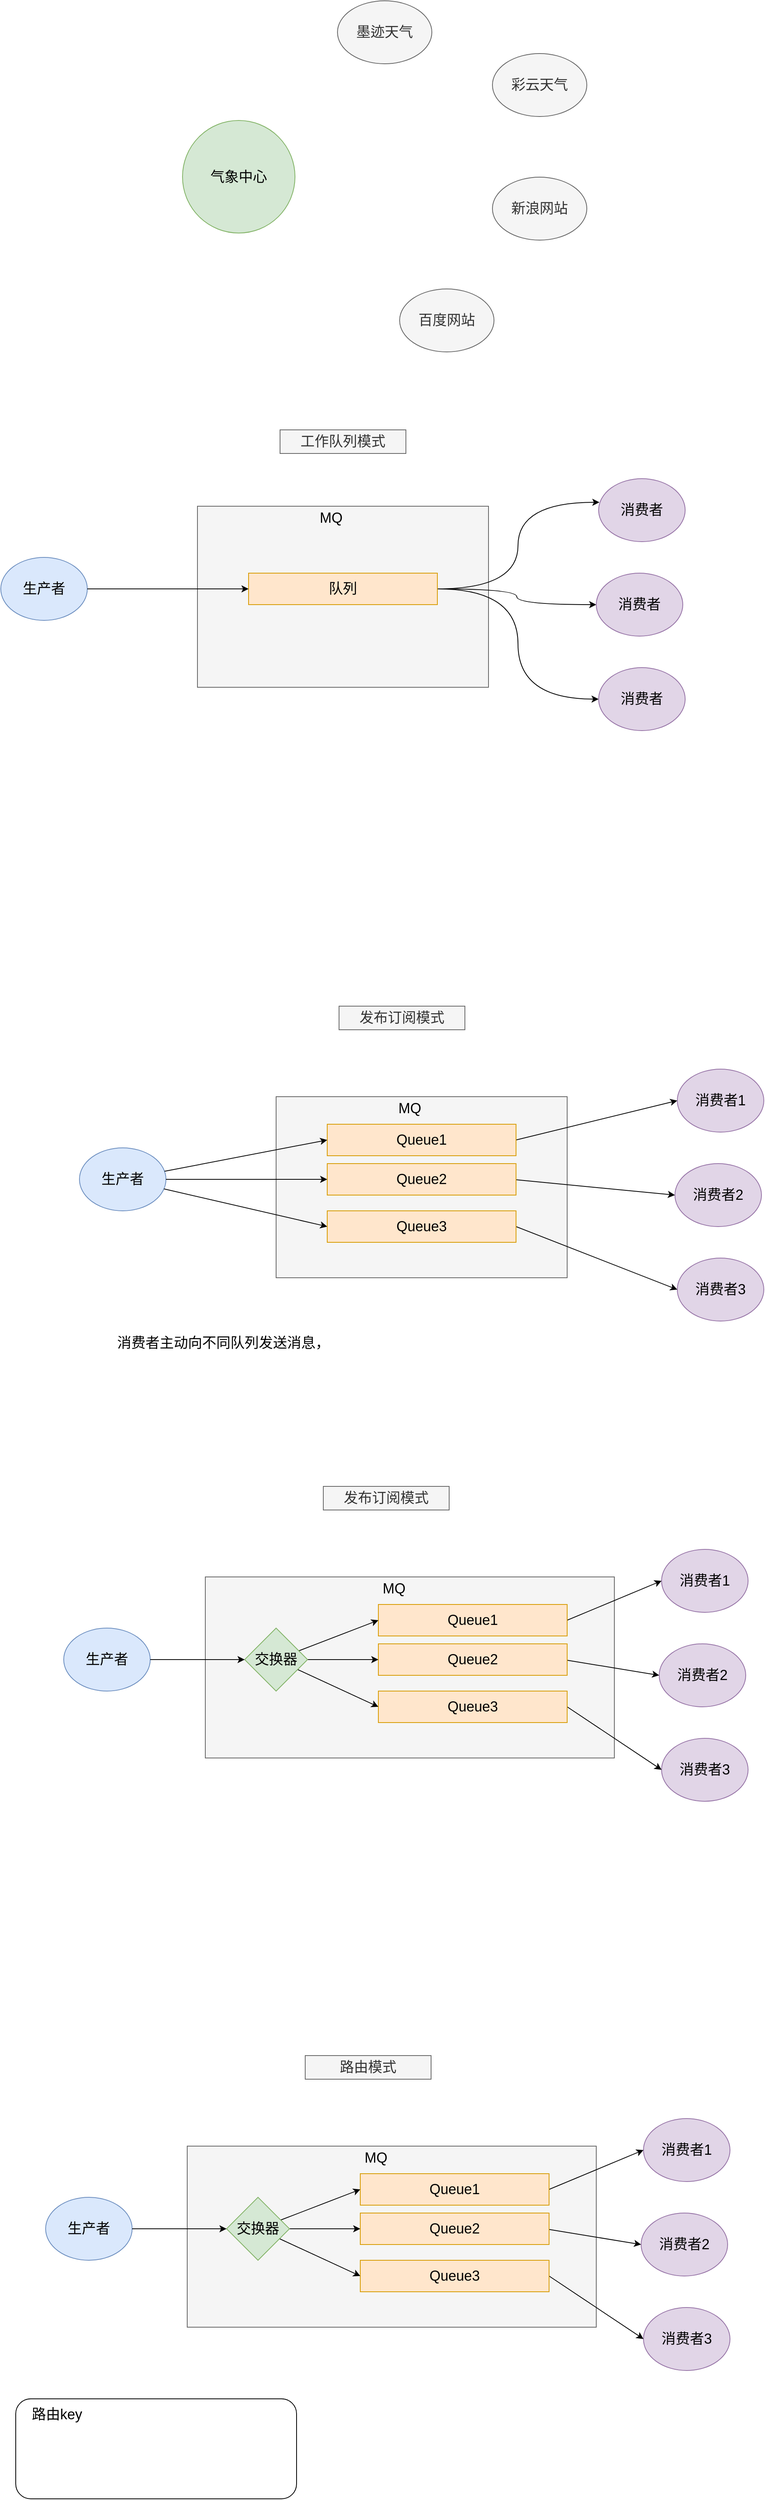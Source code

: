 <mxfile version="20.8.10" type="device"><diagram name="第 1 页" id="iHhxASBcY3z9L_wjy-Cj"><mxGraphModel dx="1834" dy="1236" grid="0" gridSize="10" guides="1" tooltips="1" connect="1" arrows="1" fold="1" page="0" pageScale="1" pageWidth="827" pageHeight="1169" math="0" shadow="0"><root><mxCell id="0"/><mxCell id="1" parent="0"/><mxCell id="7a30xrNSBR1SkTIDTkpb-1" value="&lt;font style=&quot;font-size: 18px;&quot;&gt;生产者&lt;/font&gt;" style="ellipse;whiteSpace=wrap;html=1;fillColor=#dae8fc;strokeColor=#6c8ebf;" vertex="1" parent="1"><mxGeometry x="-40" y="310" width="110" height="80" as="geometry"/></mxCell><mxCell id="7a30xrNSBR1SkTIDTkpb-2" value="&lt;font style=&quot;font-size: 18px;&quot;&gt;消费者&lt;/font&gt;" style="ellipse;whiteSpace=wrap;html=1;fillColor=#e1d5e7;strokeColor=#9673a6;" vertex="1" parent="1"><mxGeometry x="720" y="210" width="110" height="80" as="geometry"/></mxCell><mxCell id="7a30xrNSBR1SkTIDTkpb-4" value="" style="rounded=0;whiteSpace=wrap;html=1;fontSize=18;fillColor=#f5f5f5;fontColor=#333333;strokeColor=#666666;" vertex="1" parent="1"><mxGeometry x="210" y="245" width="370" height="230" as="geometry"/></mxCell><mxCell id="7a30xrNSBR1SkTIDTkpb-5" value="MQ" style="text;html=1;strokeColor=none;fillColor=none;align=center;verticalAlign=middle;whiteSpace=wrap;rounded=0;fontSize=18;" vertex="1" parent="1"><mxGeometry x="350" y="245" width="60" height="30" as="geometry"/></mxCell><mxCell id="7a30xrNSBR1SkTIDTkpb-8" style="edgeStyle=orthogonalEdgeStyle;rounded=0;orthogonalLoop=1;jettySize=auto;html=1;exitX=1;exitY=0.5;exitDx=0;exitDy=0;entryX=0.009;entryY=0.375;entryDx=0;entryDy=0;entryPerimeter=0;fontSize=18;curved=1;" edge="1" parent="1" source="7a30xrNSBR1SkTIDTkpb-6" target="7a30xrNSBR1SkTIDTkpb-2"><mxGeometry relative="1" as="geometry"/></mxCell><mxCell id="7a30xrNSBR1SkTIDTkpb-11" style="edgeStyle=orthogonalEdgeStyle;curved=1;rounded=0;orthogonalLoop=1;jettySize=auto;html=1;entryX=0;entryY=0.5;entryDx=0;entryDy=0;fontSize=18;" edge="1" parent="1" source="7a30xrNSBR1SkTIDTkpb-6" target="7a30xrNSBR1SkTIDTkpb-9"><mxGeometry relative="1" as="geometry"/></mxCell><mxCell id="7a30xrNSBR1SkTIDTkpb-12" style="edgeStyle=orthogonalEdgeStyle;curved=1;rounded=0;orthogonalLoop=1;jettySize=auto;html=1;entryX=0;entryY=0.5;entryDx=0;entryDy=0;fontSize=18;" edge="1" parent="1" source="7a30xrNSBR1SkTIDTkpb-6" target="7a30xrNSBR1SkTIDTkpb-10"><mxGeometry relative="1" as="geometry"/></mxCell><mxCell id="7a30xrNSBR1SkTIDTkpb-6" value="队列" style="rounded=0;whiteSpace=wrap;html=1;fontSize=18;fillColor=#ffe6cc;strokeColor=#d79b00;" vertex="1" parent="1"><mxGeometry x="275" y="330" width="240" height="40" as="geometry"/></mxCell><mxCell id="7a30xrNSBR1SkTIDTkpb-7" style="edgeStyle=orthogonalEdgeStyle;rounded=0;orthogonalLoop=1;jettySize=auto;html=1;exitX=1;exitY=0.5;exitDx=0;exitDy=0;fontSize=18;" edge="1" parent="1" source="7a30xrNSBR1SkTIDTkpb-1" target="7a30xrNSBR1SkTIDTkpb-6"><mxGeometry relative="1" as="geometry"/></mxCell><mxCell id="7a30xrNSBR1SkTIDTkpb-9" value="&lt;font style=&quot;font-size: 18px;&quot;&gt;消费者&lt;/font&gt;" style="ellipse;whiteSpace=wrap;html=1;fillColor=#e1d5e7;strokeColor=#9673a6;" vertex="1" parent="1"><mxGeometry x="717" y="330" width="110" height="80" as="geometry"/></mxCell><mxCell id="7a30xrNSBR1SkTIDTkpb-10" value="&lt;font style=&quot;font-size: 18px;&quot;&gt;消费者&lt;/font&gt;" style="ellipse;whiteSpace=wrap;html=1;fillColor=#e1d5e7;strokeColor=#9673a6;" vertex="1" parent="1"><mxGeometry x="720" y="450" width="110" height="80" as="geometry"/></mxCell><mxCell id="7a30xrNSBR1SkTIDTkpb-13" value="工作队列模式" style="text;html=1;strokeColor=#666666;fillColor=#f5f5f5;align=center;verticalAlign=middle;whiteSpace=wrap;rounded=0;fontSize=18;fontColor=#333333;" vertex="1" parent="1"><mxGeometry x="315" y="148" width="160" height="30" as="geometry"/></mxCell><mxCell id="7a30xrNSBR1SkTIDTkpb-14" value="&lt;font style=&quot;font-size: 18px;&quot;&gt;生产者&lt;/font&gt;" style="ellipse;whiteSpace=wrap;html=1;fillColor=#dae8fc;strokeColor=#6c8ebf;" vertex="1" parent="1"><mxGeometry x="60" y="1060" width="110" height="80" as="geometry"/></mxCell><mxCell id="7a30xrNSBR1SkTIDTkpb-15" value="&lt;font style=&quot;font-size: 18px;&quot;&gt;消费者1&lt;br&gt;&lt;/font&gt;" style="ellipse;whiteSpace=wrap;html=1;fillColor=#e1d5e7;strokeColor=#9673a6;" vertex="1" parent="1"><mxGeometry x="820" y="960" width="110" height="80" as="geometry"/></mxCell><mxCell id="7a30xrNSBR1SkTIDTkpb-16" value="" style="rounded=0;whiteSpace=wrap;html=1;fontSize=18;fillColor=#f5f5f5;fontColor=#333333;strokeColor=#666666;" vertex="1" parent="1"><mxGeometry x="310" y="995" width="370" height="230" as="geometry"/></mxCell><mxCell id="7a30xrNSBR1SkTIDTkpb-17" value="MQ" style="text;html=1;strokeColor=none;fillColor=none;align=center;verticalAlign=middle;whiteSpace=wrap;rounded=0;fontSize=18;" vertex="1" parent="1"><mxGeometry x="450" y="995" width="60" height="30" as="geometry"/></mxCell><mxCell id="7a30xrNSBR1SkTIDTkpb-29" style="edgeStyle=none;rounded=0;orthogonalLoop=1;jettySize=auto;html=1;entryX=0;entryY=0.5;entryDx=0;entryDy=0;fontSize=18;exitX=1;exitY=0.5;exitDx=0;exitDy=0;" edge="1" parent="1" source="7a30xrNSBR1SkTIDTkpb-21" target="7a30xrNSBR1SkTIDTkpb-15"><mxGeometry relative="1" as="geometry"/></mxCell><mxCell id="7a30xrNSBR1SkTIDTkpb-21" value="Queue1" style="rounded=0;whiteSpace=wrap;html=1;fontSize=18;fillColor=#ffe6cc;strokeColor=#d79b00;" vertex="1" parent="1"><mxGeometry x="375" y="1030" width="240" height="40" as="geometry"/></mxCell><mxCell id="7a30xrNSBR1SkTIDTkpb-23" value="&lt;font style=&quot;font-size: 18px;&quot;&gt;消费者2&lt;/font&gt;" style="ellipse;whiteSpace=wrap;html=1;fillColor=#e1d5e7;strokeColor=#9673a6;" vertex="1" parent="1"><mxGeometry x="817" y="1080" width="110" height="80" as="geometry"/></mxCell><mxCell id="7a30xrNSBR1SkTIDTkpb-24" value="&lt;font style=&quot;font-size: 18px;&quot;&gt;消费者3&lt;/font&gt;" style="ellipse;whiteSpace=wrap;html=1;fillColor=#e1d5e7;strokeColor=#9673a6;" vertex="1" parent="1"><mxGeometry x="820" y="1200" width="110" height="80" as="geometry"/></mxCell><mxCell id="7a30xrNSBR1SkTIDTkpb-25" value="发布订阅模式" style="text;html=1;strokeColor=#666666;fillColor=#f5f5f5;align=center;verticalAlign=middle;whiteSpace=wrap;rounded=0;fontSize=18;fontColor=#333333;" vertex="1" parent="1"><mxGeometry x="390" y="880" width="160" height="30" as="geometry"/></mxCell><mxCell id="7a30xrNSBR1SkTIDTkpb-30" style="edgeStyle=none;rounded=0;orthogonalLoop=1;jettySize=auto;html=1;entryX=0;entryY=0.5;entryDx=0;entryDy=0;fontSize=18;exitX=0.979;exitY=0.5;exitDx=0;exitDy=0;exitPerimeter=0;" edge="1" parent="1" source="7a30xrNSBR1SkTIDTkpb-26" target="7a30xrNSBR1SkTIDTkpb-23"><mxGeometry relative="1" as="geometry"><mxPoint x="620" y="1100" as="sourcePoint"/></mxGeometry></mxCell><mxCell id="7a30xrNSBR1SkTIDTkpb-26" value="Queue2" style="rounded=0;whiteSpace=wrap;html=1;fontSize=18;fillColor=#ffe6cc;strokeColor=#d79b00;" vertex="1" parent="1"><mxGeometry x="375" y="1080" width="240" height="40" as="geometry"/></mxCell><mxCell id="7a30xrNSBR1SkTIDTkpb-31" style="edgeStyle=none;rounded=0;orthogonalLoop=1;jettySize=auto;html=1;entryX=0;entryY=0.5;entryDx=0;entryDy=0;fontSize=18;exitX=1;exitY=0.5;exitDx=0;exitDy=0;" edge="1" parent="1" source="7a30xrNSBR1SkTIDTkpb-27" target="7a30xrNSBR1SkTIDTkpb-24"><mxGeometry relative="1" as="geometry"/></mxCell><mxCell id="7a30xrNSBR1SkTIDTkpb-27" value="Queue3" style="rounded=0;whiteSpace=wrap;html=1;fontSize=18;fillColor=#ffe6cc;strokeColor=#d79b00;" vertex="1" parent="1"><mxGeometry x="375" y="1140" width="240" height="40" as="geometry"/></mxCell><mxCell id="7a30xrNSBR1SkTIDTkpb-32" style="edgeStyle=none;rounded=0;orthogonalLoop=1;jettySize=auto;html=1;entryX=0;entryY=0.5;entryDx=0;entryDy=0;fontSize=18;" edge="1" parent="1" source="7a30xrNSBR1SkTIDTkpb-14" target="7a30xrNSBR1SkTIDTkpb-21"><mxGeometry relative="1" as="geometry"/></mxCell><mxCell id="7a30xrNSBR1SkTIDTkpb-33" style="edgeStyle=none;rounded=0;orthogonalLoop=1;jettySize=auto;html=1;fontSize=18;" edge="1" parent="1" source="7a30xrNSBR1SkTIDTkpb-14" target="7a30xrNSBR1SkTIDTkpb-26"><mxGeometry relative="1" as="geometry"/></mxCell><mxCell id="7a30xrNSBR1SkTIDTkpb-34" style="edgeStyle=none;rounded=0;orthogonalLoop=1;jettySize=auto;html=1;entryX=0;entryY=0.5;entryDx=0;entryDy=0;fontSize=18;" edge="1" parent="1" source="7a30xrNSBR1SkTIDTkpb-14" target="7a30xrNSBR1SkTIDTkpb-27"><mxGeometry relative="1" as="geometry"/></mxCell><mxCell id="7a30xrNSBR1SkTIDTkpb-35" value="&lt;font style=&quot;font-size: 18px;&quot;&gt;生产者&lt;/font&gt;" style="ellipse;whiteSpace=wrap;html=1;fillColor=#dae8fc;strokeColor=#6c8ebf;" vertex="1" parent="1"><mxGeometry x="40" y="1670" width="110" height="80" as="geometry"/></mxCell><mxCell id="7a30xrNSBR1SkTIDTkpb-36" value="&lt;font style=&quot;font-size: 18px;&quot;&gt;消费者1&lt;br&gt;&lt;/font&gt;" style="ellipse;whiteSpace=wrap;html=1;fillColor=#e1d5e7;strokeColor=#9673a6;" vertex="1" parent="1"><mxGeometry x="800" y="1570" width="110" height="80" as="geometry"/></mxCell><mxCell id="7a30xrNSBR1SkTIDTkpb-37" value="" style="rounded=0;whiteSpace=wrap;html=1;fontSize=18;fillColor=#f5f5f5;fontColor=#333333;strokeColor=#666666;" vertex="1" parent="1"><mxGeometry x="220" y="1605" width="520" height="230" as="geometry"/></mxCell><mxCell id="7a30xrNSBR1SkTIDTkpb-38" value="MQ" style="text;html=1;strokeColor=none;fillColor=none;align=center;verticalAlign=middle;whiteSpace=wrap;rounded=0;fontSize=18;" vertex="1" parent="1"><mxGeometry x="430" y="1605" width="60" height="30" as="geometry"/></mxCell><mxCell id="7a30xrNSBR1SkTIDTkpb-39" style="edgeStyle=none;rounded=0;orthogonalLoop=1;jettySize=auto;html=1;entryX=0;entryY=0.5;entryDx=0;entryDy=0;fontSize=18;exitX=1;exitY=0.5;exitDx=0;exitDy=0;" edge="1" parent="1" source="7a30xrNSBR1SkTIDTkpb-40" target="7a30xrNSBR1SkTIDTkpb-36"><mxGeometry relative="1" as="geometry"/></mxCell><mxCell id="7a30xrNSBR1SkTIDTkpb-40" value="Queue1" style="rounded=0;whiteSpace=wrap;html=1;fontSize=18;fillColor=#ffe6cc;strokeColor=#d79b00;" vertex="1" parent="1"><mxGeometry x="440" y="1640" width="240" height="40" as="geometry"/></mxCell><mxCell id="7a30xrNSBR1SkTIDTkpb-41" value="&lt;font style=&quot;font-size: 18px;&quot;&gt;消费者2&lt;/font&gt;" style="ellipse;whiteSpace=wrap;html=1;fillColor=#e1d5e7;strokeColor=#9673a6;" vertex="1" parent="1"><mxGeometry x="797" y="1690" width="110" height="80" as="geometry"/></mxCell><mxCell id="7a30xrNSBR1SkTIDTkpb-42" value="&lt;font style=&quot;font-size: 18px;&quot;&gt;消费者3&lt;/font&gt;" style="ellipse;whiteSpace=wrap;html=1;fillColor=#e1d5e7;strokeColor=#9673a6;" vertex="1" parent="1"><mxGeometry x="800" y="1810" width="110" height="80" as="geometry"/></mxCell><mxCell id="7a30xrNSBR1SkTIDTkpb-43" value="发布订阅模式" style="text;html=1;strokeColor=#666666;fillColor=#f5f5f5;align=center;verticalAlign=middle;whiteSpace=wrap;rounded=0;fontSize=18;fontColor=#333333;" vertex="1" parent="1"><mxGeometry x="370" y="1490" width="160" height="30" as="geometry"/></mxCell><mxCell id="7a30xrNSBR1SkTIDTkpb-44" style="edgeStyle=none;rounded=0;orthogonalLoop=1;jettySize=auto;html=1;entryX=0;entryY=0.5;entryDx=0;entryDy=0;fontSize=18;exitX=0.979;exitY=0.5;exitDx=0;exitDy=0;exitPerimeter=0;" edge="1" parent="1" source="7a30xrNSBR1SkTIDTkpb-45" target="7a30xrNSBR1SkTIDTkpb-41"><mxGeometry relative="1" as="geometry"><mxPoint x="600" y="1710" as="sourcePoint"/></mxGeometry></mxCell><mxCell id="7a30xrNSBR1SkTIDTkpb-45" value="Queue2" style="rounded=0;whiteSpace=wrap;html=1;fontSize=18;fillColor=#ffe6cc;strokeColor=#d79b00;" vertex="1" parent="1"><mxGeometry x="440" y="1690" width="240" height="40" as="geometry"/></mxCell><mxCell id="7a30xrNSBR1SkTIDTkpb-46" style="edgeStyle=none;rounded=0;orthogonalLoop=1;jettySize=auto;html=1;entryX=0;entryY=0.5;entryDx=0;entryDy=0;fontSize=18;exitX=1;exitY=0.5;exitDx=0;exitDy=0;" edge="1" parent="1" source="7a30xrNSBR1SkTIDTkpb-47" target="7a30xrNSBR1SkTIDTkpb-42"><mxGeometry relative="1" as="geometry"/></mxCell><mxCell id="7a30xrNSBR1SkTIDTkpb-47" value="Queue3" style="rounded=0;whiteSpace=wrap;html=1;fontSize=18;fillColor=#ffe6cc;strokeColor=#d79b00;" vertex="1" parent="1"><mxGeometry x="440" y="1750" width="240" height="40" as="geometry"/></mxCell><mxCell id="7a30xrNSBR1SkTIDTkpb-54" style="edgeStyle=none;rounded=0;orthogonalLoop=1;jettySize=auto;html=1;entryX=0;entryY=0.5;entryDx=0;entryDy=0;fontSize=18;" edge="1" parent="1" source="7a30xrNSBR1SkTIDTkpb-51" target="7a30xrNSBR1SkTIDTkpb-40"><mxGeometry relative="1" as="geometry"/></mxCell><mxCell id="7a30xrNSBR1SkTIDTkpb-55" style="edgeStyle=none;rounded=0;orthogonalLoop=1;jettySize=auto;html=1;entryX=0;entryY=0.5;entryDx=0;entryDy=0;fontSize=18;" edge="1" parent="1" source="7a30xrNSBR1SkTIDTkpb-51" target="7a30xrNSBR1SkTIDTkpb-45"><mxGeometry relative="1" as="geometry"/></mxCell><mxCell id="7a30xrNSBR1SkTIDTkpb-56" style="edgeStyle=none;rounded=0;orthogonalLoop=1;jettySize=auto;html=1;entryX=0;entryY=0.5;entryDx=0;entryDy=0;fontSize=18;" edge="1" parent="1" source="7a30xrNSBR1SkTIDTkpb-51" target="7a30xrNSBR1SkTIDTkpb-47"><mxGeometry relative="1" as="geometry"/></mxCell><mxCell id="7a30xrNSBR1SkTIDTkpb-51" value="交换器" style="rhombus;whiteSpace=wrap;html=1;fontSize=18;fillColor=#d5e8d4;strokeColor=#82b366;" vertex="1" parent="1"><mxGeometry x="270" y="1670" width="80" height="80" as="geometry"/></mxCell><mxCell id="7a30xrNSBR1SkTIDTkpb-52" style="edgeStyle=none;rounded=0;orthogonalLoop=1;jettySize=auto;html=1;fontSize=18;" edge="1" parent="1" source="7a30xrNSBR1SkTIDTkpb-35" target="7a30xrNSBR1SkTIDTkpb-51"><mxGeometry relative="1" as="geometry"/></mxCell><mxCell id="7a30xrNSBR1SkTIDTkpb-57" value="消费者主动向不同队列发送消息，" style="text;html=1;strokeColor=none;fillColor=none;align=left;verticalAlign=top;whiteSpace=wrap;rounded=0;fontSize=18;" vertex="1" parent="1"><mxGeometry x="106" y="1291" width="537" height="75" as="geometry"/></mxCell><mxCell id="7a30xrNSBR1SkTIDTkpb-58" value="气象中心" style="ellipse;whiteSpace=wrap;html=1;aspect=fixed;fontSize=18;fillColor=#d5e8d4;strokeColor=#82b366;" vertex="1" parent="1"><mxGeometry x="191" y="-245" width="143" height="143" as="geometry"/></mxCell><mxCell id="7a30xrNSBR1SkTIDTkpb-59" value="墨迹天气" style="ellipse;whiteSpace=wrap;html=1;fontSize=18;fillColor=#f5f5f5;fontColor=#333333;strokeColor=#666666;" vertex="1" parent="1"><mxGeometry x="388" y="-397" width="120" height="80" as="geometry"/></mxCell><mxCell id="7a30xrNSBR1SkTIDTkpb-60" value="彩云天气" style="ellipse;whiteSpace=wrap;html=1;fontSize=18;fillColor=#f5f5f5;fontColor=#333333;strokeColor=#666666;" vertex="1" parent="1"><mxGeometry x="585" y="-330" width="120" height="80" as="geometry"/></mxCell><mxCell id="7a30xrNSBR1SkTIDTkpb-62" value="新浪网站" style="ellipse;whiteSpace=wrap;html=1;fontSize=18;fillColor=#f5f5f5;fontColor=#333333;strokeColor=#666666;" vertex="1" parent="1"><mxGeometry x="585" y="-173" width="120" height="80" as="geometry"/></mxCell><mxCell id="7a30xrNSBR1SkTIDTkpb-63" value="百度网站" style="ellipse;whiteSpace=wrap;html=1;fontSize=18;fillColor=#f5f5f5;fontColor=#333333;strokeColor=#666666;" vertex="1" parent="1"><mxGeometry x="467" y="-31" width="120" height="80" as="geometry"/></mxCell><mxCell id="7a30xrNSBR1SkTIDTkpb-65" value="&lt;font style=&quot;font-size: 18px;&quot;&gt;生产者&lt;/font&gt;" style="ellipse;whiteSpace=wrap;html=1;fillColor=#dae8fc;strokeColor=#6c8ebf;" vertex="1" parent="1"><mxGeometry x="17" y="2393" width="110" height="80" as="geometry"/></mxCell><mxCell id="7a30xrNSBR1SkTIDTkpb-66" value="&lt;font style=&quot;font-size: 18px;&quot;&gt;消费者1&lt;br&gt;&lt;/font&gt;" style="ellipse;whiteSpace=wrap;html=1;fillColor=#e1d5e7;strokeColor=#9673a6;" vertex="1" parent="1"><mxGeometry x="777" y="2293" width="110" height="80" as="geometry"/></mxCell><mxCell id="7a30xrNSBR1SkTIDTkpb-67" value="" style="rounded=0;whiteSpace=wrap;html=1;fontSize=18;fillColor=#f5f5f5;fontColor=#333333;strokeColor=#666666;" vertex="1" parent="1"><mxGeometry x="197" y="2328" width="520" height="230" as="geometry"/></mxCell><mxCell id="7a30xrNSBR1SkTIDTkpb-68" value="MQ" style="text;html=1;strokeColor=none;fillColor=none;align=center;verticalAlign=middle;whiteSpace=wrap;rounded=0;fontSize=18;" vertex="1" parent="1"><mxGeometry x="407" y="2328" width="60" height="30" as="geometry"/></mxCell><mxCell id="7a30xrNSBR1SkTIDTkpb-69" style="edgeStyle=none;rounded=0;orthogonalLoop=1;jettySize=auto;html=1;entryX=0;entryY=0.5;entryDx=0;entryDy=0;fontSize=18;exitX=1;exitY=0.5;exitDx=0;exitDy=0;" edge="1" parent="1" source="7a30xrNSBR1SkTIDTkpb-70" target="7a30xrNSBR1SkTIDTkpb-66"><mxGeometry relative="1" as="geometry"/></mxCell><mxCell id="7a30xrNSBR1SkTIDTkpb-70" value="Queue1" style="rounded=0;whiteSpace=wrap;html=1;fontSize=18;fillColor=#ffe6cc;strokeColor=#d79b00;" vertex="1" parent="1"><mxGeometry x="417" y="2363" width="240" height="40" as="geometry"/></mxCell><mxCell id="7a30xrNSBR1SkTIDTkpb-71" value="&lt;font style=&quot;font-size: 18px;&quot;&gt;消费者2&lt;/font&gt;" style="ellipse;whiteSpace=wrap;html=1;fillColor=#e1d5e7;strokeColor=#9673a6;" vertex="1" parent="1"><mxGeometry x="774" y="2413" width="110" height="80" as="geometry"/></mxCell><mxCell id="7a30xrNSBR1SkTIDTkpb-72" value="&lt;font style=&quot;font-size: 18px;&quot;&gt;消费者3&lt;/font&gt;" style="ellipse;whiteSpace=wrap;html=1;fillColor=#e1d5e7;strokeColor=#9673a6;" vertex="1" parent="1"><mxGeometry x="777" y="2533" width="110" height="80" as="geometry"/></mxCell><mxCell id="7a30xrNSBR1SkTIDTkpb-73" value="路由模式" style="text;html=1;strokeColor=#666666;fillColor=#f5f5f5;align=center;verticalAlign=middle;whiteSpace=wrap;rounded=0;fontSize=18;fontColor=#333333;" vertex="1" parent="1"><mxGeometry x="347" y="2213" width="160" height="30" as="geometry"/></mxCell><mxCell id="7a30xrNSBR1SkTIDTkpb-74" style="edgeStyle=none;rounded=0;orthogonalLoop=1;jettySize=auto;html=1;entryX=0;entryY=0.5;entryDx=0;entryDy=0;fontSize=18;exitX=0.979;exitY=0.5;exitDx=0;exitDy=0;exitPerimeter=0;" edge="1" parent="1" source="7a30xrNSBR1SkTIDTkpb-75" target="7a30xrNSBR1SkTIDTkpb-71"><mxGeometry relative="1" as="geometry"><mxPoint x="577" y="2433" as="sourcePoint"/></mxGeometry></mxCell><mxCell id="7a30xrNSBR1SkTIDTkpb-75" value="Queue2" style="rounded=0;whiteSpace=wrap;html=1;fontSize=18;fillColor=#ffe6cc;strokeColor=#d79b00;" vertex="1" parent="1"><mxGeometry x="417" y="2413" width="240" height="40" as="geometry"/></mxCell><mxCell id="7a30xrNSBR1SkTIDTkpb-76" style="edgeStyle=none;rounded=0;orthogonalLoop=1;jettySize=auto;html=1;entryX=0;entryY=0.5;entryDx=0;entryDy=0;fontSize=18;exitX=1;exitY=0.5;exitDx=0;exitDy=0;" edge="1" parent="1" source="7a30xrNSBR1SkTIDTkpb-77" target="7a30xrNSBR1SkTIDTkpb-72"><mxGeometry relative="1" as="geometry"/></mxCell><mxCell id="7a30xrNSBR1SkTIDTkpb-77" value="Queue3" style="rounded=0;whiteSpace=wrap;html=1;fontSize=18;fillColor=#ffe6cc;strokeColor=#d79b00;" vertex="1" parent="1"><mxGeometry x="417" y="2473" width="240" height="40" as="geometry"/></mxCell><mxCell id="7a30xrNSBR1SkTIDTkpb-78" style="edgeStyle=none;rounded=0;orthogonalLoop=1;jettySize=auto;html=1;entryX=0;entryY=0.5;entryDx=0;entryDy=0;fontSize=18;" edge="1" parent="1" source="7a30xrNSBR1SkTIDTkpb-81" target="7a30xrNSBR1SkTIDTkpb-70"><mxGeometry relative="1" as="geometry"/></mxCell><mxCell id="7a30xrNSBR1SkTIDTkpb-79" style="edgeStyle=none;rounded=0;orthogonalLoop=1;jettySize=auto;html=1;entryX=0;entryY=0.5;entryDx=0;entryDy=0;fontSize=18;" edge="1" parent="1" source="7a30xrNSBR1SkTIDTkpb-81" target="7a30xrNSBR1SkTIDTkpb-75"><mxGeometry relative="1" as="geometry"/></mxCell><mxCell id="7a30xrNSBR1SkTIDTkpb-80" style="edgeStyle=none;rounded=0;orthogonalLoop=1;jettySize=auto;html=1;entryX=0;entryY=0.5;entryDx=0;entryDy=0;fontSize=18;" edge="1" parent="1" source="7a30xrNSBR1SkTIDTkpb-81" target="7a30xrNSBR1SkTIDTkpb-77"><mxGeometry relative="1" as="geometry"/></mxCell><mxCell id="7a30xrNSBR1SkTIDTkpb-81" value="交换器" style="rhombus;whiteSpace=wrap;html=1;fontSize=18;fillColor=#d5e8d4;strokeColor=#82b366;" vertex="1" parent="1"><mxGeometry x="247" y="2393" width="80" height="80" as="geometry"/></mxCell><mxCell id="7a30xrNSBR1SkTIDTkpb-82" style="edgeStyle=none;rounded=0;orthogonalLoop=1;jettySize=auto;html=1;fontSize=18;" edge="1" parent="1" source="7a30xrNSBR1SkTIDTkpb-65" target="7a30xrNSBR1SkTIDTkpb-81"><mxGeometry relative="1" as="geometry"/></mxCell><mxCell id="7a30xrNSBR1SkTIDTkpb-83" value="" style="rounded=1;whiteSpace=wrap;html=1;fontSize=18;" vertex="1" parent="1"><mxGeometry x="-21" y="2649" width="357" height="127" as="geometry"/></mxCell><mxCell id="7a30xrNSBR1SkTIDTkpb-84" value="路由key&lt;br&gt;" style="text;html=1;strokeColor=none;fillColor=none;align=center;verticalAlign=middle;whiteSpace=wrap;rounded=0;fontSize=18;" vertex="1" parent="1"><mxGeometry x="-15" y="2654" width="93" height="30" as="geometry"/></mxCell></root></mxGraphModel></diagram></mxfile>
